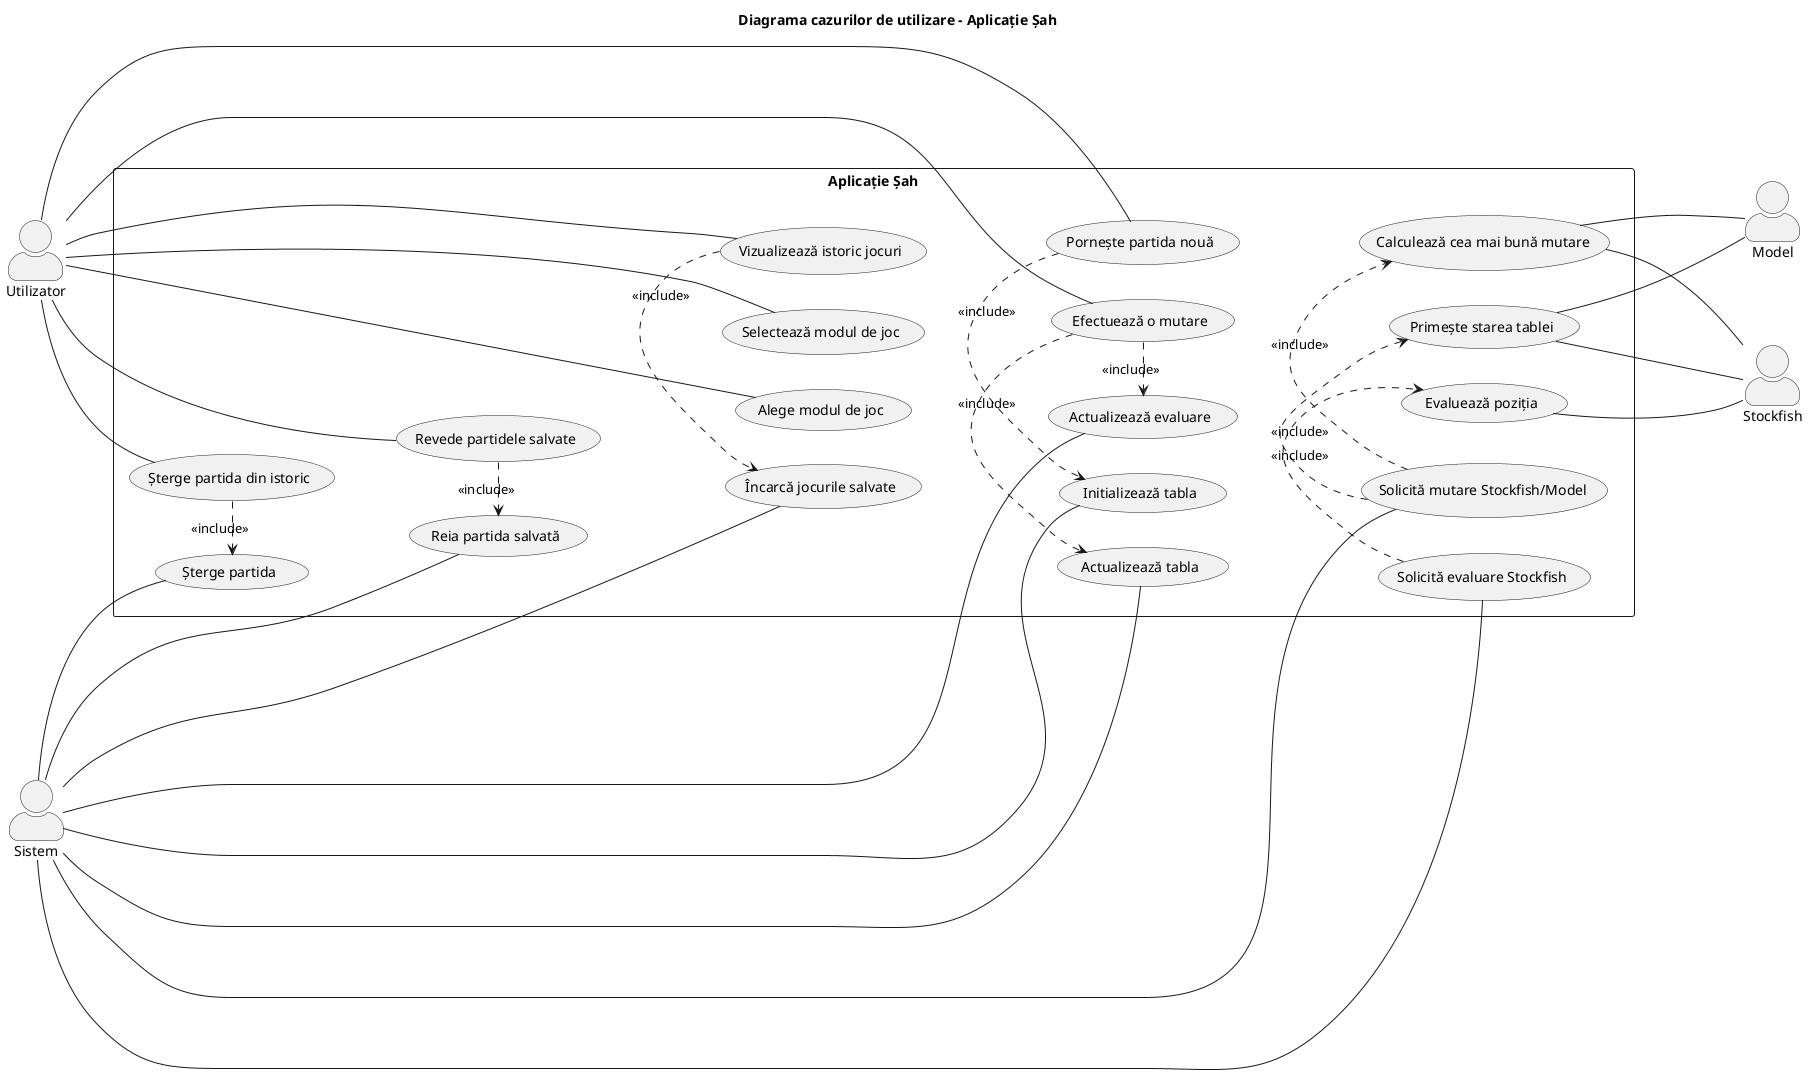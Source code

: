 @startuml
left to right direction
skinparam actorStyle awesome
title Diagrama cazurilor de utilizare - Aplicație Șah

actor "Utilizator" as U
actor "Sistem" as S
actor "Stockfish" as SF
actor "Model" as M

rectangle "Aplicație Șah" {

  ' === Coloana 1 (stânga) ===
  (Selectează modul de joc) as UC1
  (Alege modul de joc) as UC2
  (Pornește partida nouă) as UC3
  (Efectuează o mutare) as UC4
  (Vizualizează istoric jocuri) as UC5
  (Revede partidele salvate) as UC6
  (Șterge partida din istoric) as UC7

  ' === Coloana 2 (dreapta) ===
  (Initializează tabla) as UC8
  (Actualizează tabla) as UC9
  (Solicită mutare Stockfish/Model) as UC10
  (Solicită evaluare Stockfish) as UC11
  (Actualizează evaluare) as UC12
  (Încarcă jocurile salvate) as UC13
  (Reia partida salvată) as UC14
  (Șterge partida) as UC15

  ' === Coloană jos - AI ===
  together {
    (Primește starea tablei) as UC16
    (Calculează cea mai bună mutare) as UC17
    (Evaluează poziția) as UC18
  }

  ' === Poziționare 2 coloane (manual) ===
  UC1 -[hidden]-> UC8
  UC2 -[hidden]-> UC9
  UC3 -[hidden]-> UC10
  UC4 -[hidden]-> UC11
  UC5 -[hidden]-> UC12
  UC6 -[hidden]-> UC13
  UC7 -[hidden]-> UC14

  ' === Legături Utilizator ===
  U -- UC1
  U -- UC2
  U -- UC3
  U -- UC4
  U -- UC5
  U -- UC6
  U -- UC7

  ' === Legături Sistem ===
  S -- UC8
  S -- UC9
  S -- UC10
  S -- UC11
  S -- UC12
  S -- UC13
  S -- UC14
  S -- UC15

  ' === Include / Extends ===
  UC3 .> UC8 : <<include>>
  UC4 .> UC9 : <<include>>
  UC4 .> UC12 : <<include>>
  UC5 .> UC13 : <<include>>
  UC6 .> UC14 : <<include>>
  UC7 .> UC15 : <<include>>
  UC10 .> UC16 : <<include>>
  UC10 .> UC17 : <<include>>
  UC11 .> UC18 : <<include>>

  ' === Legături AI (drepata) ===
  UC16 --- SF
  UC17 --- SF
  UC18 --- SF

  UC16 --- M
  UC17 --- M
}

@enduml
